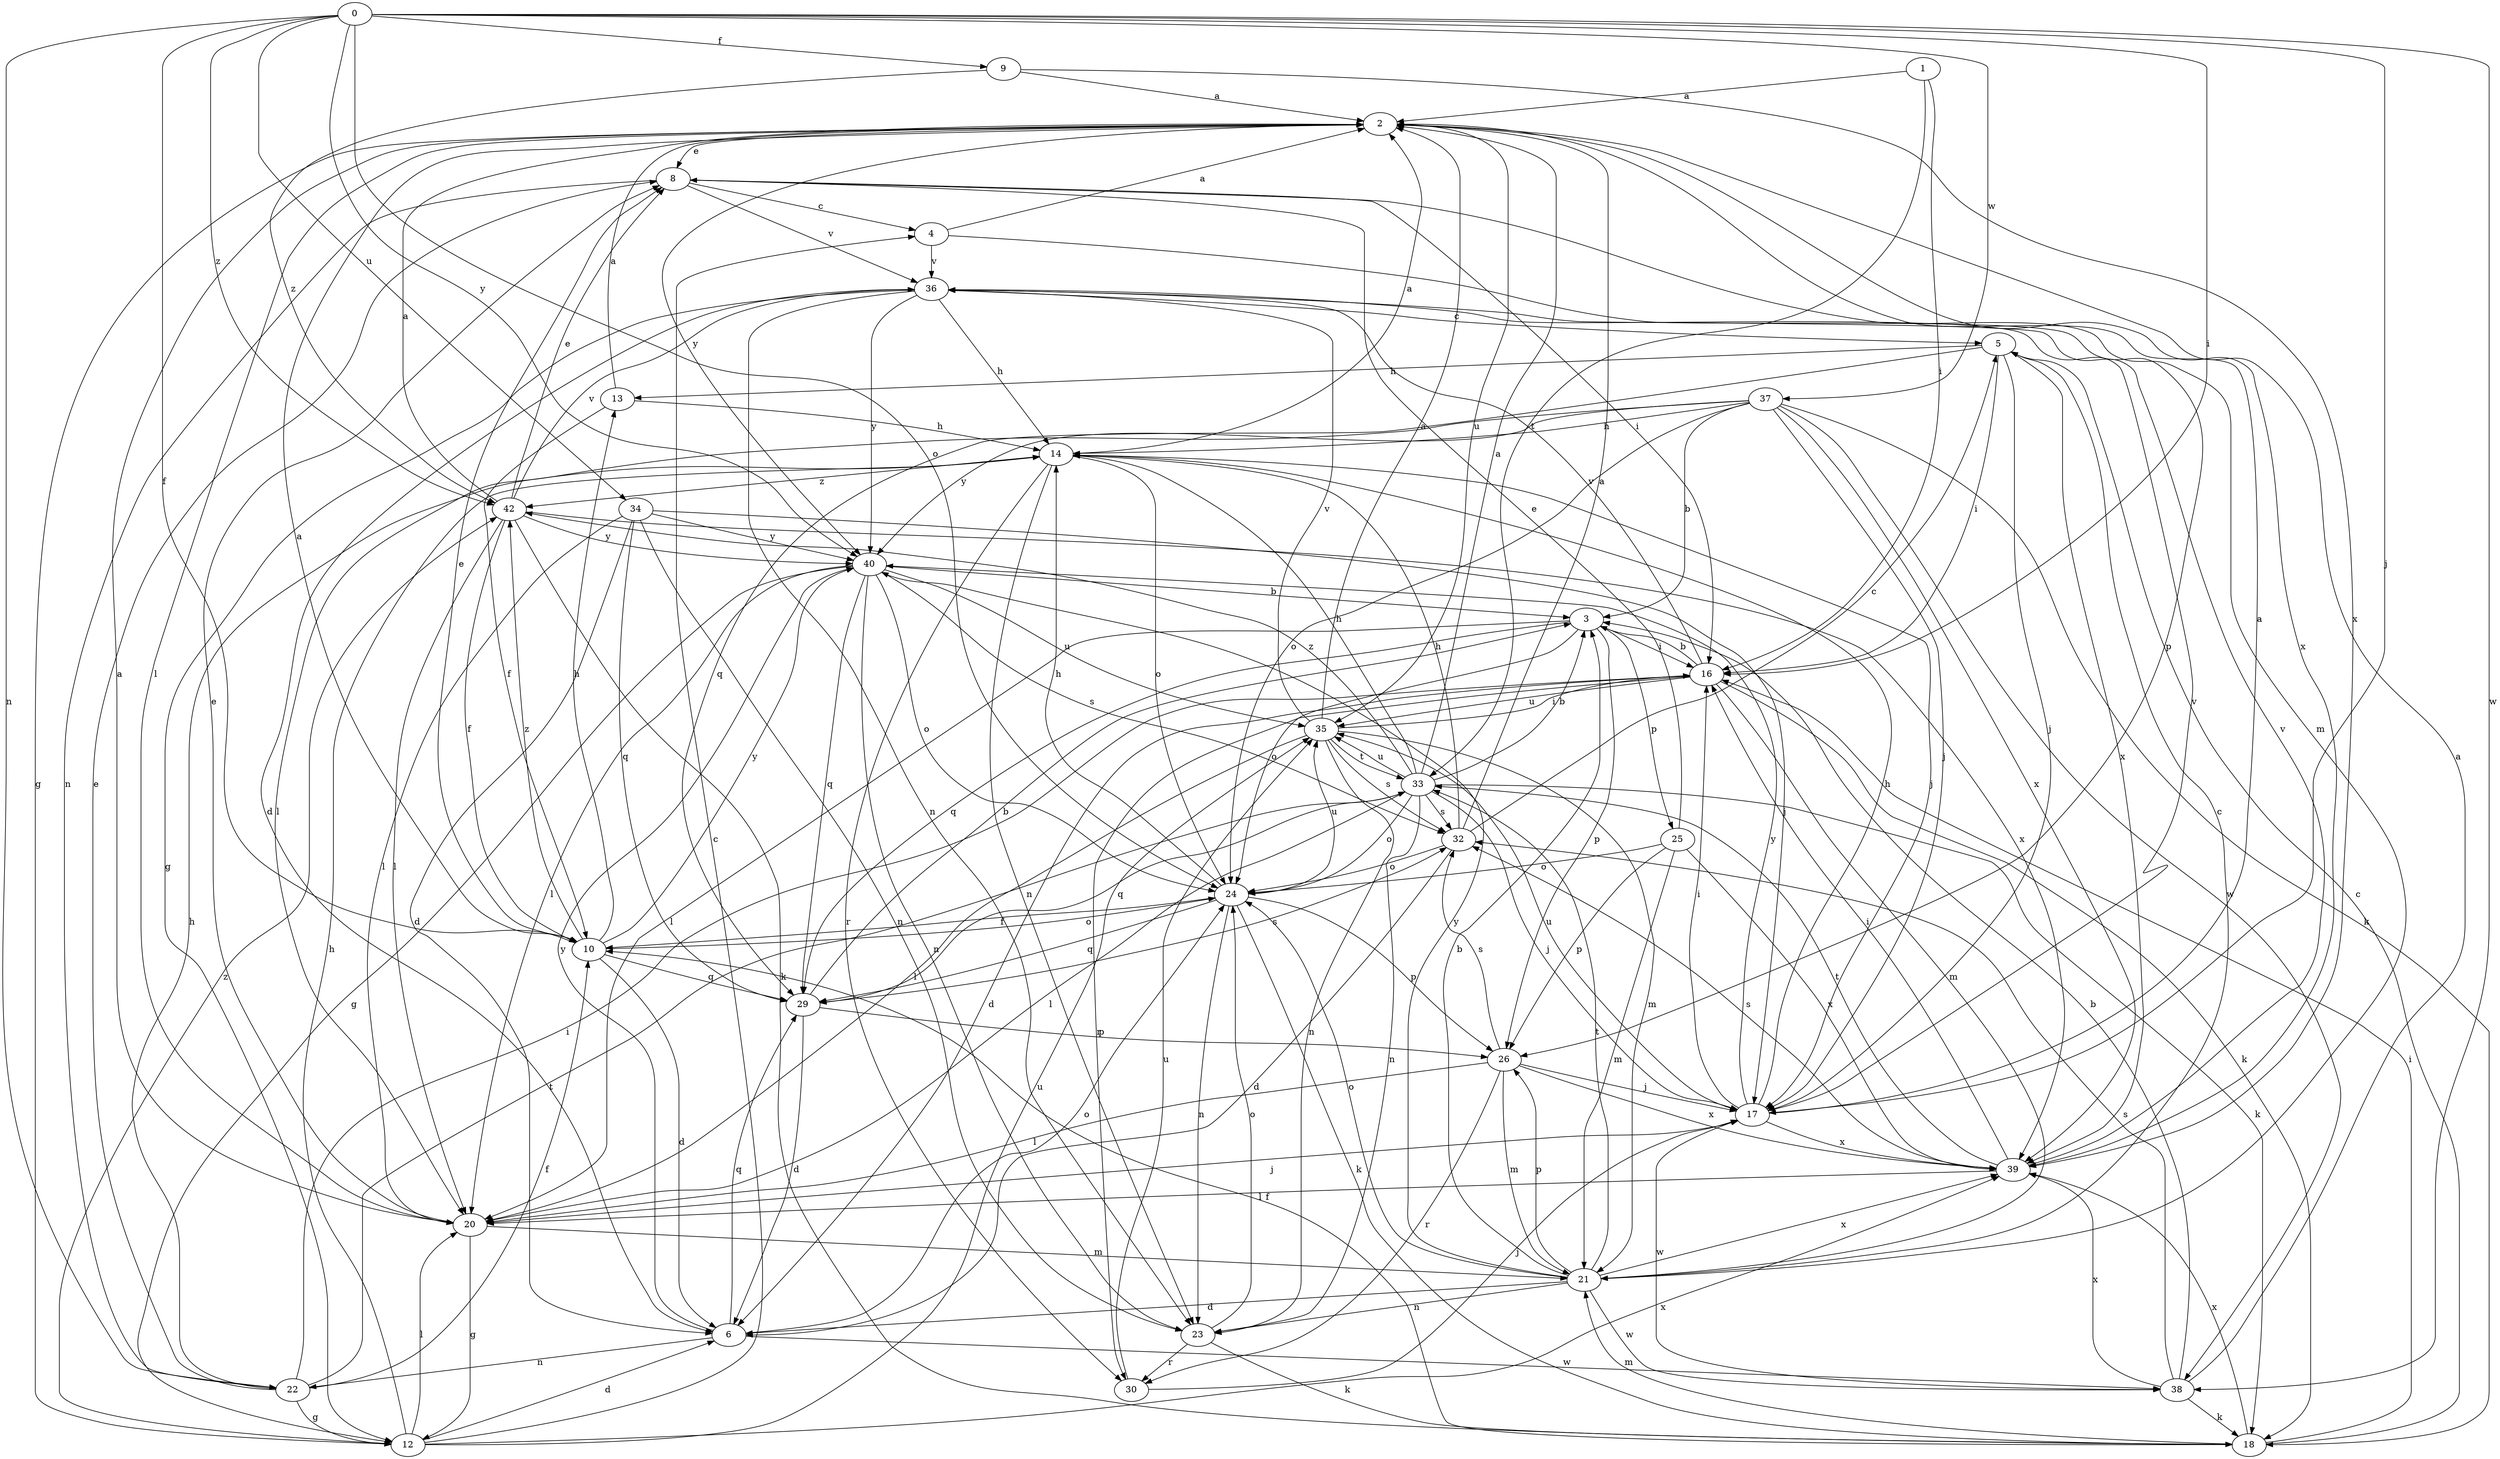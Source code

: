 strict digraph  {
0;
1;
2;
3;
4;
5;
6;
8;
9;
10;
12;
13;
14;
16;
17;
18;
20;
21;
22;
23;
24;
25;
26;
29;
30;
32;
33;
34;
35;
36;
37;
38;
39;
40;
42;
0 -> 9  [label=f];
0 -> 10  [label=f];
0 -> 16  [label=i];
0 -> 17  [label=j];
0 -> 22  [label=n];
0 -> 24  [label=o];
0 -> 34  [label=u];
0 -> 37  [label=w];
0 -> 38  [label=w];
0 -> 40  [label=y];
0 -> 42  [label=z];
1 -> 2  [label=a];
1 -> 16  [label=i];
1 -> 33  [label=t];
2 -> 8  [label=e];
2 -> 12  [label=g];
2 -> 20  [label=l];
2 -> 35  [label=u];
2 -> 39  [label=x];
2 -> 40  [label=y];
3 -> 16  [label=i];
3 -> 20  [label=l];
3 -> 24  [label=o];
3 -> 25  [label=p];
3 -> 26  [label=p];
3 -> 29  [label=q];
4 -> 2  [label=a];
4 -> 26  [label=p];
4 -> 36  [label=v];
5 -> 13  [label=h];
5 -> 16  [label=i];
5 -> 17  [label=j];
5 -> 29  [label=q];
5 -> 39  [label=x];
6 -> 22  [label=n];
6 -> 24  [label=o];
6 -> 29  [label=q];
6 -> 38  [label=w];
6 -> 40  [label=y];
8 -> 4  [label=c];
8 -> 16  [label=i];
8 -> 21  [label=m];
8 -> 22  [label=n];
8 -> 36  [label=v];
9 -> 2  [label=a];
9 -> 39  [label=x];
9 -> 42  [label=z];
10 -> 2  [label=a];
10 -> 6  [label=d];
10 -> 8  [label=e];
10 -> 13  [label=h];
10 -> 24  [label=o];
10 -> 29  [label=q];
10 -> 40  [label=y];
10 -> 42  [label=z];
12 -> 4  [label=c];
12 -> 6  [label=d];
12 -> 14  [label=h];
12 -> 20  [label=l];
12 -> 35  [label=u];
12 -> 39  [label=x];
12 -> 42  [label=z];
13 -> 2  [label=a];
13 -> 10  [label=f];
13 -> 14  [label=h];
14 -> 2  [label=a];
14 -> 17  [label=j];
14 -> 23  [label=n];
14 -> 24  [label=o];
14 -> 30  [label=r];
14 -> 42  [label=z];
16 -> 3  [label=b];
16 -> 6  [label=d];
16 -> 18  [label=k];
16 -> 21  [label=m];
16 -> 30  [label=r];
16 -> 35  [label=u];
16 -> 36  [label=v];
17 -> 2  [label=a];
17 -> 14  [label=h];
17 -> 16  [label=i];
17 -> 35  [label=u];
17 -> 36  [label=v];
17 -> 38  [label=w];
17 -> 39  [label=x];
17 -> 40  [label=y];
18 -> 5  [label=c];
18 -> 10  [label=f];
18 -> 16  [label=i];
18 -> 21  [label=m];
18 -> 39  [label=x];
20 -> 2  [label=a];
20 -> 8  [label=e];
20 -> 12  [label=g];
20 -> 17  [label=j];
20 -> 21  [label=m];
21 -> 3  [label=b];
21 -> 5  [label=c];
21 -> 6  [label=d];
21 -> 23  [label=n];
21 -> 24  [label=o];
21 -> 26  [label=p];
21 -> 33  [label=t];
21 -> 38  [label=w];
21 -> 39  [label=x];
21 -> 40  [label=y];
22 -> 8  [label=e];
22 -> 10  [label=f];
22 -> 12  [label=g];
22 -> 14  [label=h];
22 -> 16  [label=i];
22 -> 33  [label=t];
23 -> 18  [label=k];
23 -> 24  [label=o];
23 -> 30  [label=r];
24 -> 10  [label=f];
24 -> 14  [label=h];
24 -> 18  [label=k];
24 -> 23  [label=n];
24 -> 26  [label=p];
24 -> 29  [label=q];
24 -> 35  [label=u];
25 -> 8  [label=e];
25 -> 21  [label=m];
25 -> 24  [label=o];
25 -> 26  [label=p];
25 -> 39  [label=x];
26 -> 17  [label=j];
26 -> 20  [label=l];
26 -> 21  [label=m];
26 -> 30  [label=r];
26 -> 32  [label=s];
26 -> 39  [label=x];
29 -> 3  [label=b];
29 -> 6  [label=d];
29 -> 26  [label=p];
29 -> 32  [label=s];
30 -> 17  [label=j];
30 -> 35  [label=u];
32 -> 2  [label=a];
32 -> 5  [label=c];
32 -> 6  [label=d];
32 -> 14  [label=h];
32 -> 24  [label=o];
33 -> 2  [label=a];
33 -> 3  [label=b];
33 -> 14  [label=h];
33 -> 17  [label=j];
33 -> 18  [label=k];
33 -> 20  [label=l];
33 -> 23  [label=n];
33 -> 24  [label=o];
33 -> 29  [label=q];
33 -> 32  [label=s];
33 -> 35  [label=u];
33 -> 42  [label=z];
34 -> 6  [label=d];
34 -> 17  [label=j];
34 -> 20  [label=l];
34 -> 23  [label=n];
34 -> 29  [label=q];
34 -> 40  [label=y];
35 -> 2  [label=a];
35 -> 16  [label=i];
35 -> 20  [label=l];
35 -> 21  [label=m];
35 -> 23  [label=n];
35 -> 32  [label=s];
35 -> 33  [label=t];
35 -> 36  [label=v];
36 -> 5  [label=c];
36 -> 6  [label=d];
36 -> 12  [label=g];
36 -> 14  [label=h];
36 -> 23  [label=n];
36 -> 40  [label=y];
37 -> 3  [label=b];
37 -> 14  [label=h];
37 -> 17  [label=j];
37 -> 18  [label=k];
37 -> 20  [label=l];
37 -> 24  [label=o];
37 -> 38  [label=w];
37 -> 39  [label=x];
37 -> 40  [label=y];
38 -> 2  [label=a];
38 -> 3  [label=b];
38 -> 18  [label=k];
38 -> 32  [label=s];
38 -> 39  [label=x];
39 -> 16  [label=i];
39 -> 20  [label=l];
39 -> 32  [label=s];
39 -> 33  [label=t];
39 -> 36  [label=v];
40 -> 3  [label=b];
40 -> 12  [label=g];
40 -> 20  [label=l];
40 -> 23  [label=n];
40 -> 24  [label=o];
40 -> 29  [label=q];
40 -> 32  [label=s];
40 -> 35  [label=u];
42 -> 2  [label=a];
42 -> 8  [label=e];
42 -> 10  [label=f];
42 -> 18  [label=k];
42 -> 20  [label=l];
42 -> 36  [label=v];
42 -> 39  [label=x];
42 -> 40  [label=y];
}
